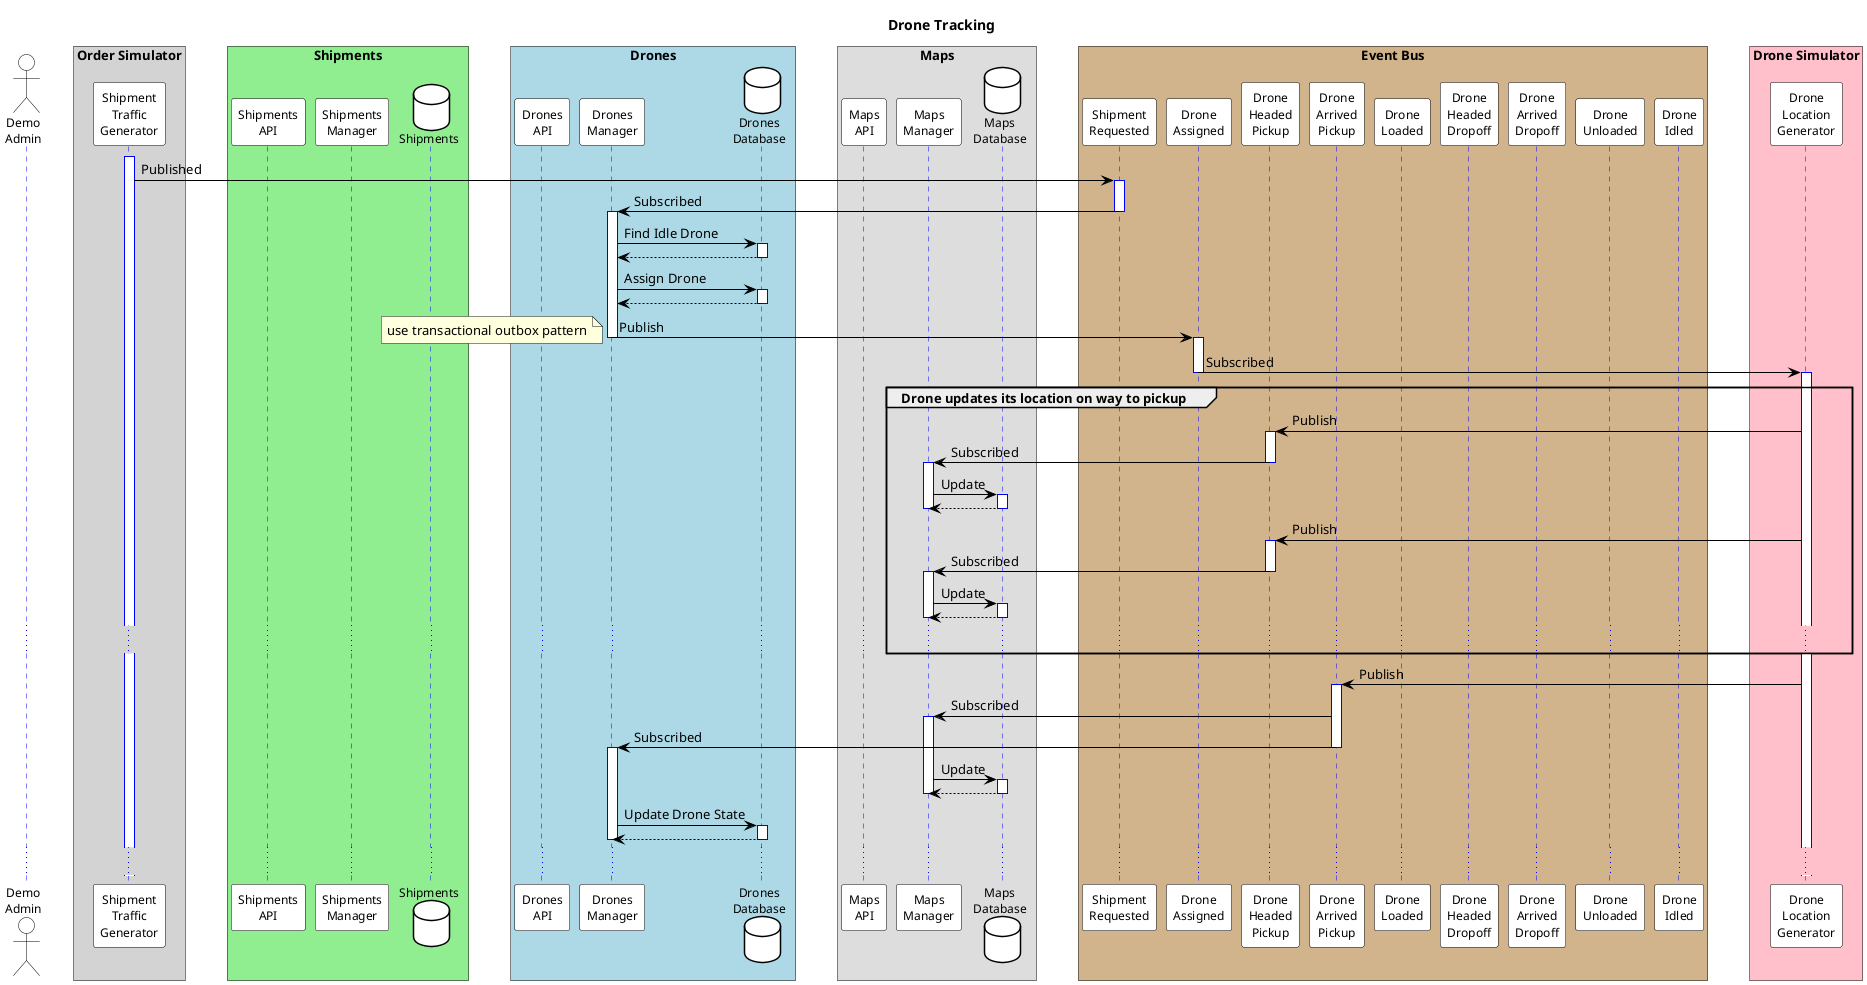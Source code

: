 @startuml
skinparam sequence {

ArrowColor Black
ActorBorderColor Black
LifeLineBorderColor blue
LifeLineBackgroundColor White

ParticipantBorderColor Black
ParticipantBackgroundColor White

ParticipantFontSize 12
ParticipantFontColor Black

ActorBackgroundColor White
ActorFontColor Black
ActorFontSize 12

boxBorderColor Black

}

skinparam databaseBackgroundColor White
skinparam databaseFontColor Black
skinparam databaseBorderColor Black
skinparam databaseFontSize 12
skinparam shadowing false
skinparam BoxPadding 20

title Drone Tracking

Actor "Demo\nAdmin" as DemoAdmin

Box "Order Simulator" #lightgrey
Participant "Shipment\nTraffic\nGenerator" as ShipmentTrafficGenerator
End box

Box "Shipments" #lightgreen
Participant "Shipments\nAPI" as ShipmentsAPI
Participant "Shipments\nManager" as ShipmentsManager
Database "Shipments" as Shipments
End box

Box "Drones" #lightblue
Participant "Drones\nAPI" as DronesAPI
Participant "Drones\nManager" as DronesManager
Database "Drones\nDatabase" as DronesDatabase
End box

Box "Maps"
Participant "Maps\nAPI" as MapsAPI
Participant "Maps\nManager" as MapsManager
Database "Maps\nDatabase" as MapsDatabase
End box

Box "Event Bus" #tan
Participant "Shipment\nRequested" as ShipmentRequested
Participant "Drone\nAssigned" as DroneAssigned
Participant "Drone\nHeaded\nPickup" as DroneHeadedPickup
Participant "Drone\nArrived\nPickup" as DroneArrivedPickup
Participant "Drone\nLoaded" as DroneLoaded
Participant "Drone\nHeaded\nDropoff" as DroneHeadedVendor
Participant "Drone\nArrived\nDropoff" as DroneArrivedDropoff
Participant "Drone\nUnloaded" as DroneUnloaded
Participant "Drone\nIdled" as DroneIdled
End box

Box "Drone Simulator" #pink
Participant "Drone\nLocation\nGenerator" as DroneLocationGenerator
end Box
activate ShipmentTrafficGenerator
ShipmentTrafficGenerator -> ShipmentRequested: Published
activate ShipmentRequested
ShipmentRequested -> DronesManager: Subscribed
deactivate ShipmentRequested

activate DronesManager
DronesManager -> DronesDatabase: Find Idle Drone
activate DronesDatabase
DronesDatabase --> DronesManager
deactivate DronesDatabase
DronesManager -> DronesDatabase: Assign Drone
activate DronesDatabase
DronesDatabase --> DronesManager
deactivate DronesDatabase
DronesManager -> DroneAssigned: Publish
note left: use transactional outbox pattern
deactivate DronesManager
activate DroneAssigned
DroneAssigned -> DroneLocationGenerator: Subscribed
deactivate DroneAssigned

activate DroneLocationGenerator

group Drone updates its location on way to pickup
DroneLocationGenerator -> DroneHeadedPickup: Publish
activate DroneHeadedPickup
DroneHeadedPickup -> MapsManager: Subscribed
deactivate DroneHeadedPickup
activate MapsManager
MapsManager -> MapsDatabase: Update
activate MapsDatabase
MapsDatabase --> MapsManager
deactivate MapsDatabase
deactivate MapsManager

DroneLocationGenerator -> DroneHeadedPickup: Publish
activate DroneHeadedPickup
DroneHeadedPickup -> MapsManager: Subscribed
deactivate DroneHeadedPickup
activate MapsManager
MapsManager -> MapsDatabase: Update
activate MapsDatabase
MapsDatabase --> MapsManager
deactivate MapsDatabase
deactivate MapsManager

...
end

DroneLocationGenerator -> DroneArrivedPickup: Publish
activate DroneArrivedPickup
DroneArrivedPickup -> MapsManager: Subscribed
activate MapsManager
DroneArrivedPickup -> DronesManager: Subscribed
deactivate DroneArrivedPickup
activate DronesManager


MapsManager -> MapsDatabase: Update
activate MapsDatabase
MapsDatabase --> MapsManager
deactivate MapsDatabase
deactivate MapsManager

DronesManager -> DronesDatabase: Update Drone State
activate DronesDatabase
DronesDatabase --> DronesManager
deactivate DronesDatabase
deactivate DronesManager

...
@enduml